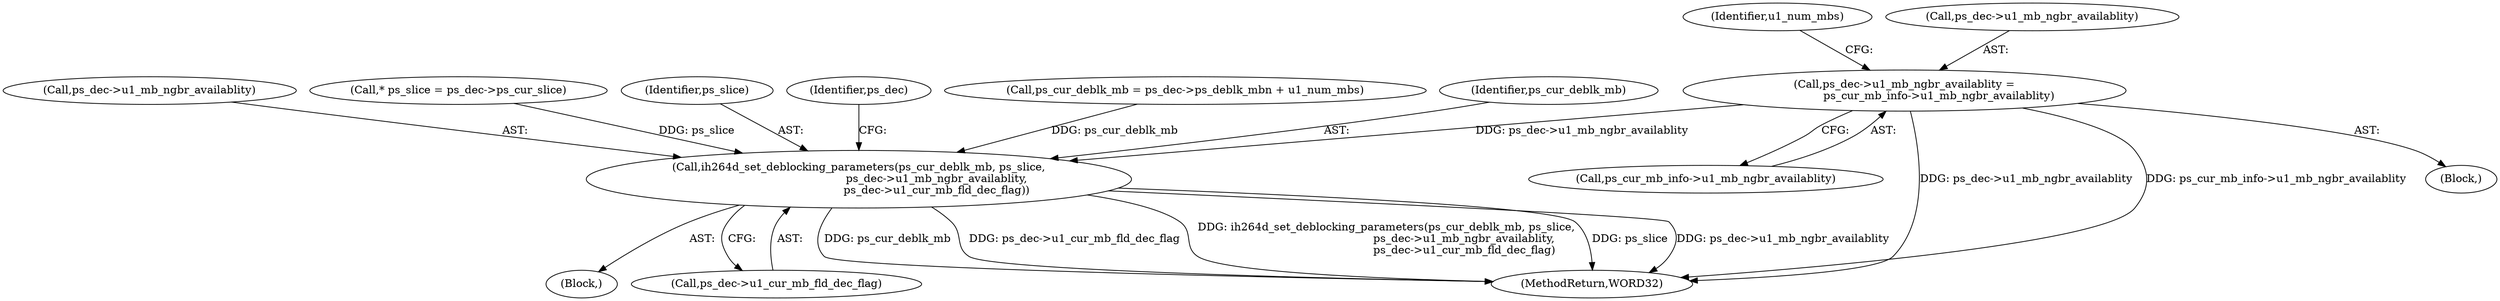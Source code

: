 digraph "0_Android_0b23c81c3dd9ec38f7e6806a3955fed1925541a0_1@pointer" {
"1000621" [label="(Call,ps_dec->u1_mb_ngbr_availablity =\n                    ps_cur_mb_info->u1_mb_ngbr_availablity)"];
"1001150" [label="(Call,ih264d_set_deblocking_parameters(ps_cur_deblk_mb, ps_slice,\n                                             ps_dec->u1_mb_ngbr_availablity,\n                                             ps_dec->u1_cur_mb_fld_dec_flag))"];
"1001150" [label="(Call,ih264d_set_deblocking_parameters(ps_cur_deblk_mb, ps_slice,\n                                             ps_dec->u1_mb_ngbr_availablity,\n                                             ps_dec->u1_cur_mb_fld_dec_flag))"];
"1001149" [label="(Block,)"];
"1001156" [label="(Call,ps_dec->u1_cur_mb_fld_dec_flag)"];
"1001153" [label="(Call,ps_dec->u1_mb_ngbr_availablity)"];
"1000629" [label="(Identifier,u1_num_mbs)"];
"1000621" [label="(Call,ps_dec->u1_mb_ngbr_availablity =\n                    ps_cur_mb_info->u1_mb_ngbr_availablity)"];
"1000625" [label="(Call,ps_cur_mb_info->u1_mb_ngbr_availablity)"];
"1000166" [label="(Call,* ps_slice = ps_dec->ps_cur_slice)"];
"1001152" [label="(Identifier,ps_slice)"];
"1000622" [label="(Call,ps_dec->u1_mb_ngbr_availablity)"];
"1001161" [label="(Identifier,ps_dec)"];
"1001427" [label="(MethodReturn,WORD32)"];
"1001108" [label="(Call,ps_cur_deblk_mb = ps_dec->ps_deblk_mbn + u1_num_mbs)"];
"1001151" [label="(Identifier,ps_cur_deblk_mb)"];
"1000542" [label="(Block,)"];
"1000621" -> "1000542"  [label="AST: "];
"1000621" -> "1000625"  [label="CFG: "];
"1000622" -> "1000621"  [label="AST: "];
"1000625" -> "1000621"  [label="AST: "];
"1000629" -> "1000621"  [label="CFG: "];
"1000621" -> "1001427"  [label="DDG: ps_dec->u1_mb_ngbr_availablity"];
"1000621" -> "1001427"  [label="DDG: ps_cur_mb_info->u1_mb_ngbr_availablity"];
"1000621" -> "1001150"  [label="DDG: ps_dec->u1_mb_ngbr_availablity"];
"1001150" -> "1001149"  [label="AST: "];
"1001150" -> "1001156"  [label="CFG: "];
"1001151" -> "1001150"  [label="AST: "];
"1001152" -> "1001150"  [label="AST: "];
"1001153" -> "1001150"  [label="AST: "];
"1001156" -> "1001150"  [label="AST: "];
"1001161" -> "1001150"  [label="CFG: "];
"1001150" -> "1001427"  [label="DDG: ps_cur_deblk_mb"];
"1001150" -> "1001427"  [label="DDG: ps_dec->u1_cur_mb_fld_dec_flag"];
"1001150" -> "1001427"  [label="DDG: ih264d_set_deblocking_parameters(ps_cur_deblk_mb, ps_slice,\n                                             ps_dec->u1_mb_ngbr_availablity,\n                                             ps_dec->u1_cur_mb_fld_dec_flag)"];
"1001150" -> "1001427"  [label="DDG: ps_slice"];
"1001150" -> "1001427"  [label="DDG: ps_dec->u1_mb_ngbr_availablity"];
"1001108" -> "1001150"  [label="DDG: ps_cur_deblk_mb"];
"1000166" -> "1001150"  [label="DDG: ps_slice"];
}
